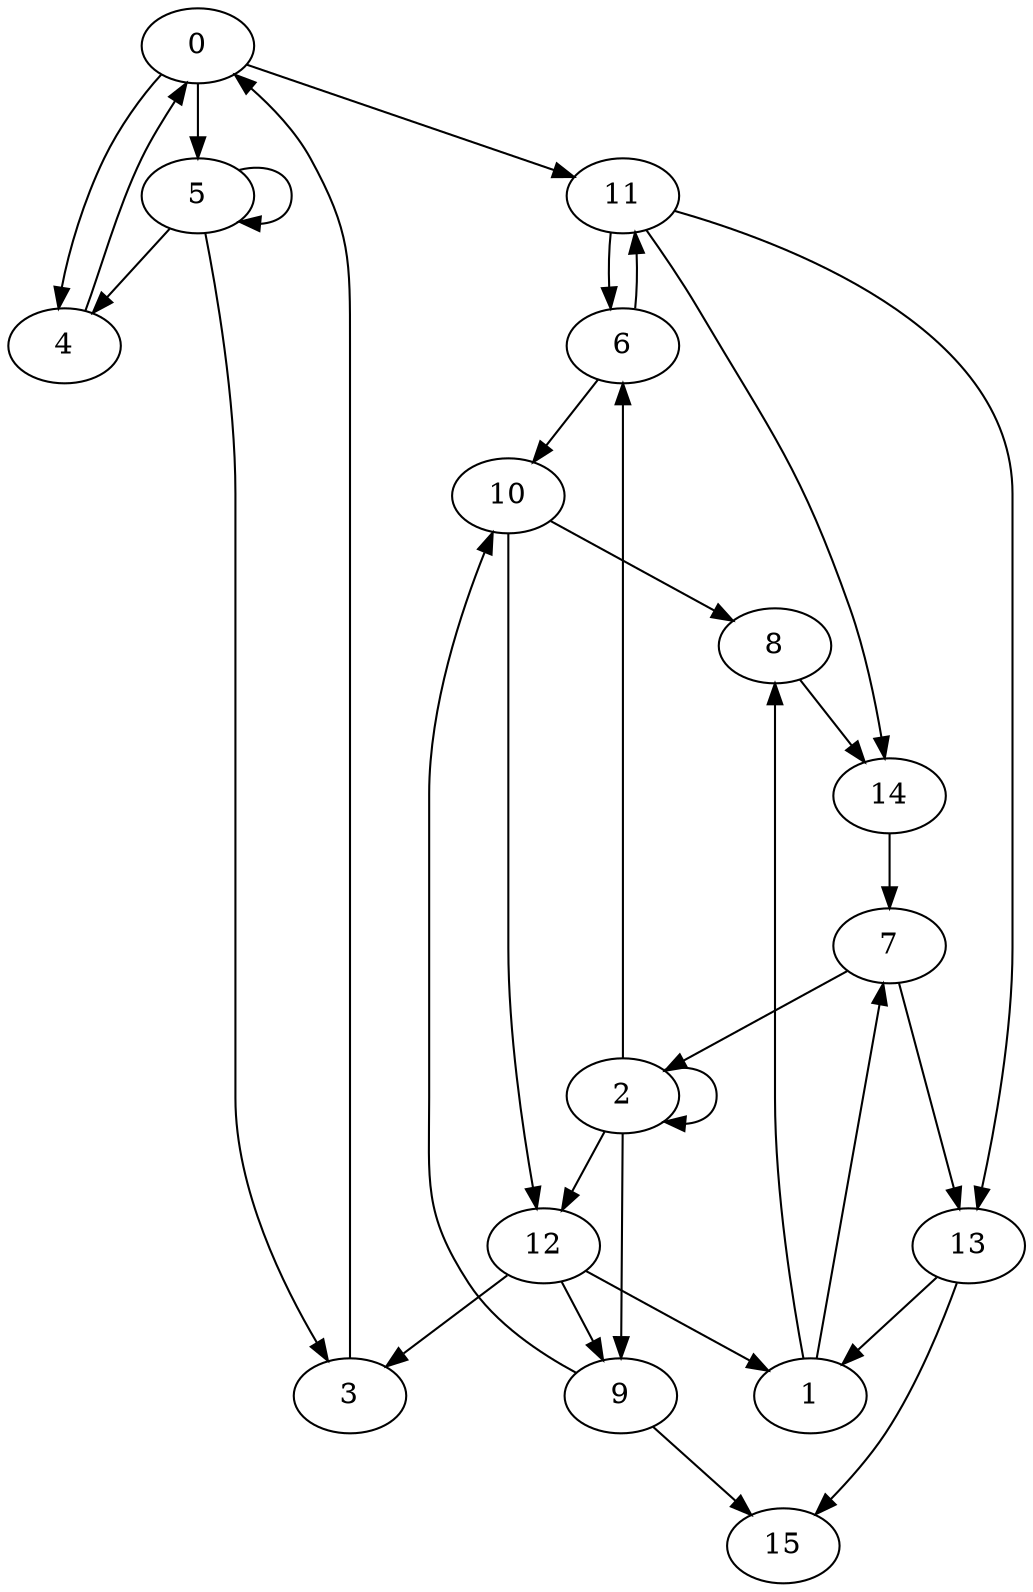 digraph "" {
	0 -> 4;
	0 -> 5;
	0 -> 11;
	1 -> 7;
	1 -> 8;
	2 -> 2;
	2 -> 6;
	2 -> 9;
	2 -> 12;
	3 -> 0;
	4 -> 0;
	5 -> 3;
	5 -> 4;
	5 -> 5;
	6 -> 10;
	6 -> 11;
	7 -> 2;
	7 -> 13;
	8 -> 14;
	9 -> 10;
	9 -> 15;
	10 -> 8;
	10 -> 12;
	11 -> 6;
	11 -> 13;
	11 -> 14;
	12 -> 1;
	12 -> 3;
	12 -> 9;
	13 -> 1;
	13 -> 15;
	14 -> 7;
}
